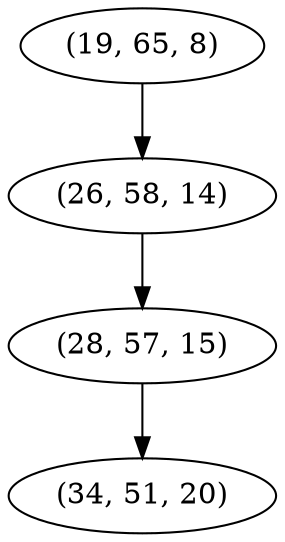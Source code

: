 digraph tree {
    "(19, 65, 8)";
    "(26, 58, 14)";
    "(28, 57, 15)";
    "(34, 51, 20)";
    "(19, 65, 8)" -> "(26, 58, 14)";
    "(26, 58, 14)" -> "(28, 57, 15)";
    "(28, 57, 15)" -> "(34, 51, 20)";
}
